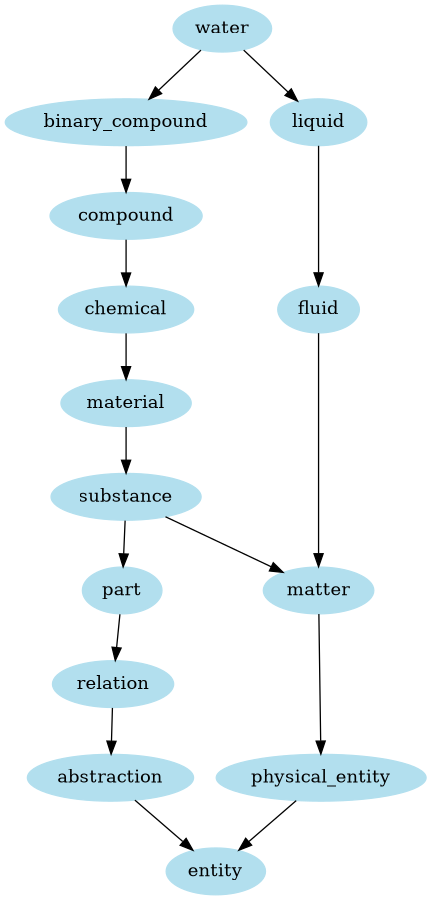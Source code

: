 digraph unix {
	node [color=lightblue2 style=filled]
	size="6,6"
	water -> binary_compound
	binary_compound -> compound
	compound -> chemical
	chemical -> material
	material -> substance
	substance -> matter
	matter -> physical_entity
	physical_entity -> entity
	substance -> part
	part -> relation
	relation -> abstraction
	abstraction -> entity
	water -> liquid
	liquid -> fluid
	fluid -> matter
}
